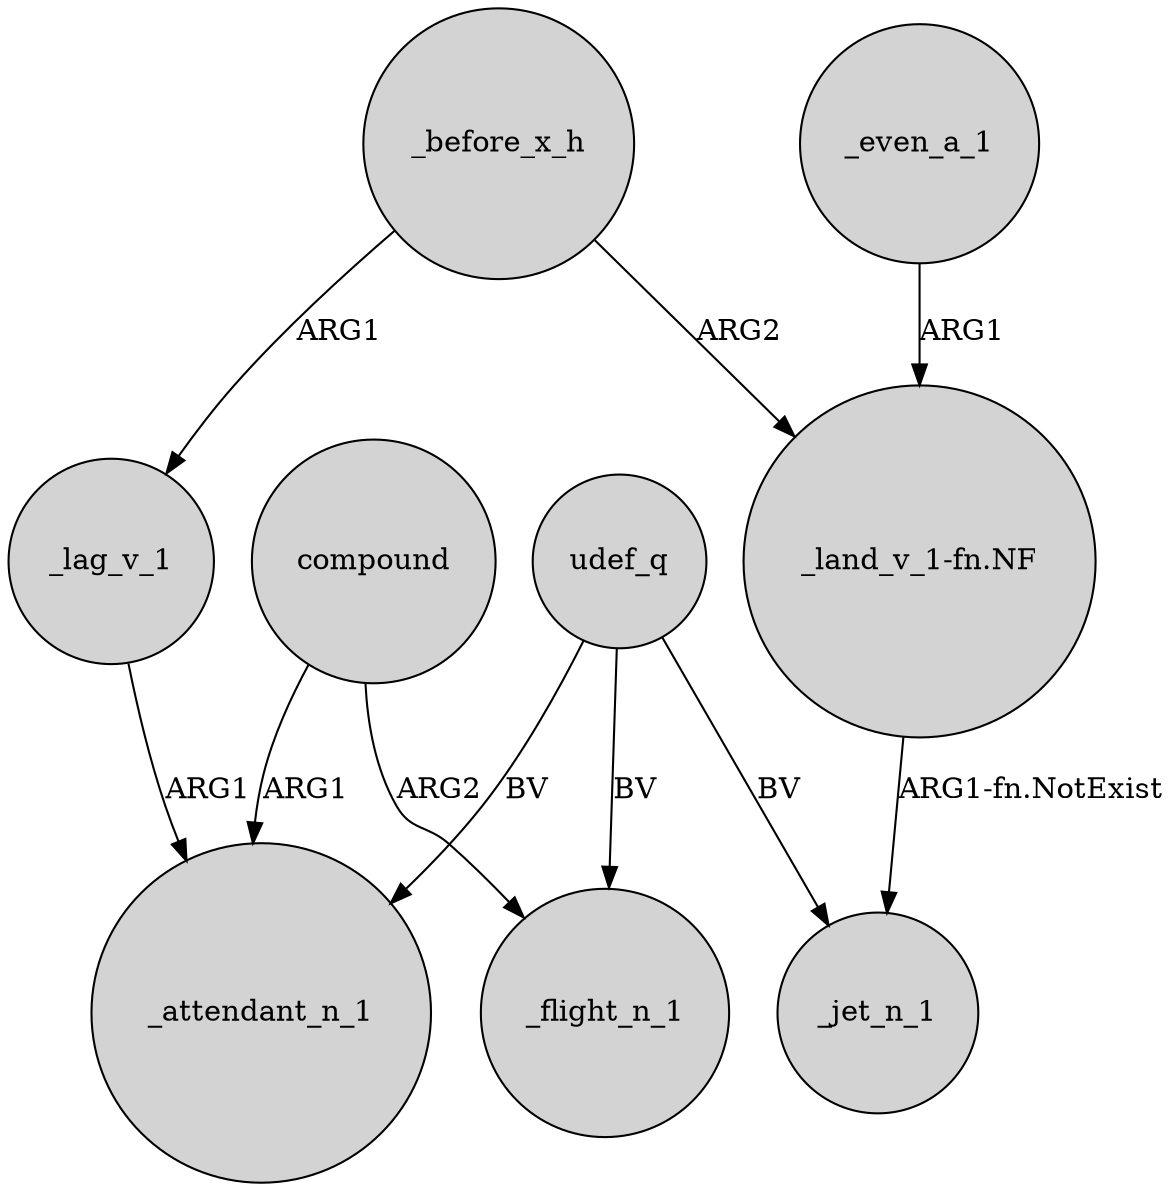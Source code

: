digraph {
	node [shape=circle style=filled]
	compound -> _attendant_n_1 [label=ARG1]
	_lag_v_1 -> _attendant_n_1 [label=ARG1]
	_before_x_h -> _lag_v_1 [label=ARG1]
	udef_q -> _attendant_n_1 [label=BV]
	_even_a_1 -> "_land_v_1-fn.NF" [label=ARG1]
	_before_x_h -> "_land_v_1-fn.NF" [label=ARG2]
	"_land_v_1-fn.NF" -> _jet_n_1 [label="ARG1-fn.NotExist"]
	compound -> _flight_n_1 [label=ARG2]
	udef_q -> _flight_n_1 [label=BV]
	udef_q -> _jet_n_1 [label=BV]
}
